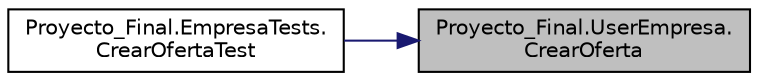 digraph "Proyecto_Final.UserEmpresa.CrearOferta"
{
 // INTERACTIVE_SVG=YES
 // LATEX_PDF_SIZE
  edge [fontname="Helvetica",fontsize="10",labelfontname="Helvetica",labelfontsize="10"];
  node [fontname="Helvetica",fontsize="10",shape=record];
  rankdir="RL";
  Node1 [label="Proyecto_Final.UserEmpresa.\lCrearOferta",height=0.2,width=0.4,color="black", fillcolor="grey75", style="filled", fontcolor="black",tooltip="Como empresa, quiero publicar una oferta de materiales reciclables o residuos, para que de esa forma ..."];
  Node1 -> Node2 [dir="back",color="midnightblue",fontsize="10",style="solid",fontname="Helvetica"];
  Node2 [label="Proyecto_Final.EmpresaTests.\lCrearOfertaTest",height=0.2,width=0.4,color="black", fillcolor="white", style="filled",URL="$classProyecto__Final_1_1EmpresaTests.html#a1827bb70b1babfd695e9f7d8751057db",tooltip="Prueba que se pueda crear una oferta."];
}
